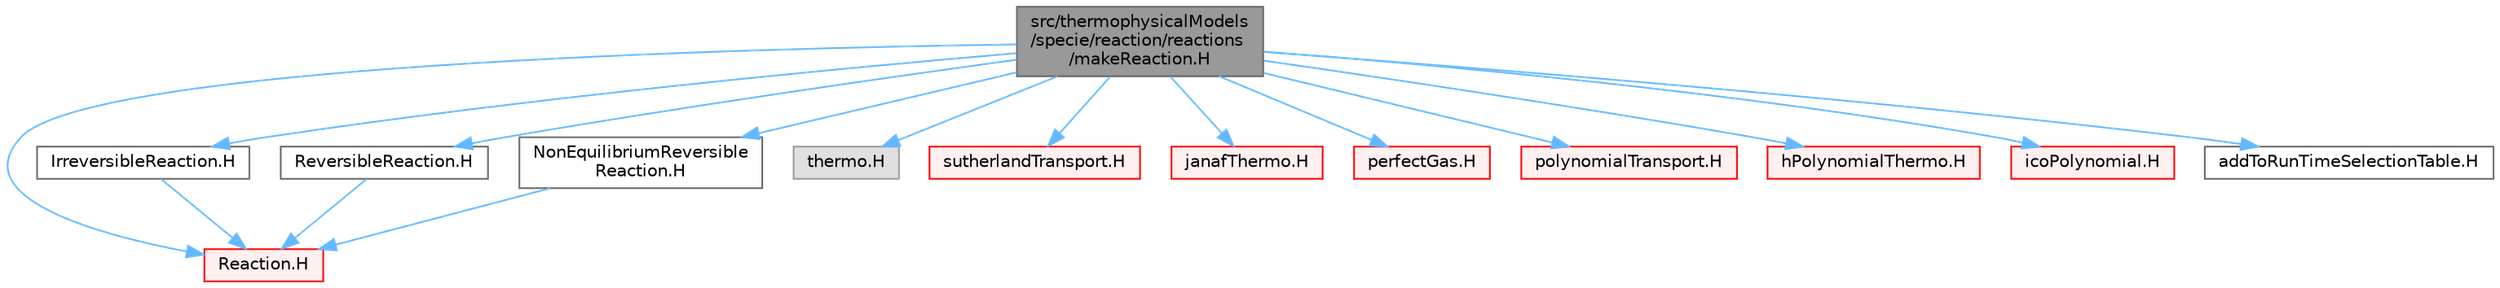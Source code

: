 digraph "src/thermophysicalModels/specie/reaction/reactions/makeReaction.H"
{
 // LATEX_PDF_SIZE
  bgcolor="transparent";
  edge [fontname=Helvetica,fontsize=10,labelfontname=Helvetica,labelfontsize=10];
  node [fontname=Helvetica,fontsize=10,shape=box,height=0.2,width=0.4];
  Node1 [id="Node000001",label="src/thermophysicalModels\l/specie/reaction/reactions\l/makeReaction.H",height=0.2,width=0.4,color="gray40", fillcolor="grey60", style="filled", fontcolor="black",tooltip="Macros for instantiating reactions on given thermo packages."];
  Node1 -> Node2 [id="edge1_Node000001_Node000002",color="steelblue1",style="solid",tooltip=" "];
  Node2 [id="Node000002",label="Reaction.H",height=0.2,width=0.4,color="red", fillcolor="#FFF0F0", style="filled",URL="$Reaction_8H.html",tooltip=" "];
  Node1 -> Node169 [id="edge2_Node000001_Node000169",color="steelblue1",style="solid",tooltip=" "];
  Node169 [id="Node000169",label="IrreversibleReaction.H",height=0.2,width=0.4,color="grey40", fillcolor="white", style="filled",URL="$IrreversibleReaction_8H.html",tooltip=" "];
  Node169 -> Node2 [id="edge3_Node000169_Node000002",color="steelblue1",style="solid",tooltip=" "];
  Node1 -> Node170 [id="edge4_Node000001_Node000170",color="steelblue1",style="solid",tooltip=" "];
  Node170 [id="Node000170",label="ReversibleReaction.H",height=0.2,width=0.4,color="grey40", fillcolor="white", style="filled",URL="$ReversibleReaction_8H.html",tooltip=" "];
  Node170 -> Node2 [id="edge5_Node000170_Node000002",color="steelblue1",style="solid",tooltip=" "];
  Node1 -> Node171 [id="edge6_Node000001_Node000171",color="steelblue1",style="solid",tooltip=" "];
  Node171 [id="Node000171",label="NonEquilibriumReversible\lReaction.H",height=0.2,width=0.4,color="grey40", fillcolor="white", style="filled",URL="$NonEquilibriumReversibleReaction_8H.html",tooltip=" "];
  Node171 -> Node2 [id="edge7_Node000171_Node000002",color="steelblue1",style="solid",tooltip=" "];
  Node1 -> Node172 [id="edge8_Node000001_Node000172",color="steelblue1",style="solid",tooltip=" "];
  Node172 [id="Node000172",label="thermo.H",height=0.2,width=0.4,color="grey60", fillcolor="#E0E0E0", style="filled",tooltip=" "];
  Node1 -> Node173 [id="edge9_Node000001_Node000173",color="steelblue1",style="solid",tooltip=" "];
  Node173 [id="Node000173",label="sutherlandTransport.H",height=0.2,width=0.4,color="red", fillcolor="#FFF0F0", style="filled",URL="$sutherlandTransport_8H.html",tooltip=" "];
  Node1 -> Node189 [id="edge10_Node000001_Node000189",color="steelblue1",style="solid",tooltip=" "];
  Node189 [id="Node000189",label="janafThermo.H",height=0.2,width=0.4,color="red", fillcolor="#FFF0F0", style="filled",URL="$janafThermo_8H.html",tooltip=" "];
  Node1 -> Node192 [id="edge11_Node000001_Node000192",color="steelblue1",style="solid",tooltip=" "];
  Node192 [id="Node000192",label="perfectGas.H",height=0.2,width=0.4,color="red", fillcolor="#FFF0F0", style="filled",URL="$perfectGas_8H.html",tooltip=" "];
  Node1 -> Node194 [id="edge12_Node000001_Node000194",color="steelblue1",style="solid",tooltip=" "];
  Node194 [id="Node000194",label="polynomialTransport.H",height=0.2,width=0.4,color="red", fillcolor="#FFF0F0", style="filled",URL="$polynomialTransport_8H.html",tooltip=" "];
  Node1 -> Node197 [id="edge13_Node000001_Node000197",color="steelblue1",style="solid",tooltip=" "];
  Node197 [id="Node000197",label="hPolynomialThermo.H",height=0.2,width=0.4,color="red", fillcolor="#FFF0F0", style="filled",URL="$hPolynomialThermo_8H.html",tooltip=" "];
  Node1 -> Node199 [id="edge14_Node000001_Node000199",color="steelblue1",style="solid",tooltip=" "];
  Node199 [id="Node000199",label="icoPolynomial.H",height=0.2,width=0.4,color="red", fillcolor="#FFF0F0", style="filled",URL="$icoPolynomial_8H.html",tooltip=" "];
  Node1 -> Node201 [id="edge15_Node000001_Node000201",color="steelblue1",style="solid",tooltip=" "];
  Node201 [id="Node000201",label="addToRunTimeSelectionTable.H",height=0.2,width=0.4,color="grey40", fillcolor="white", style="filled",URL="$addToRunTimeSelectionTable_8H.html",tooltip="Macros for easy insertion into run-time selection tables."];
}
